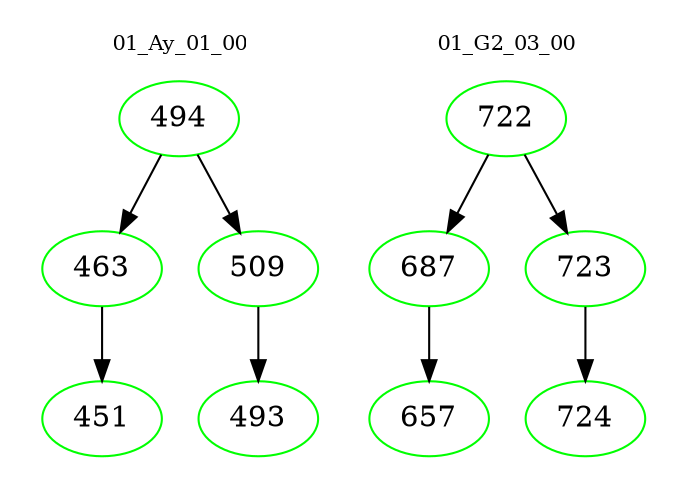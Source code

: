 digraph{
subgraph cluster_0 {
color = white
label = "01_Ay_01_00";
fontsize=10;
T0_494 [label="494", color="green"]
T0_494 -> T0_463 [color="black"]
T0_463 [label="463", color="green"]
T0_463 -> T0_451 [color="black"]
T0_451 [label="451", color="green"]
T0_494 -> T0_509 [color="black"]
T0_509 [label="509", color="green"]
T0_509 -> T0_493 [color="black"]
T0_493 [label="493", color="green"]
}
subgraph cluster_1 {
color = white
label = "01_G2_03_00";
fontsize=10;
T1_722 [label="722", color="green"]
T1_722 -> T1_687 [color="black"]
T1_687 [label="687", color="green"]
T1_687 -> T1_657 [color="black"]
T1_657 [label="657", color="green"]
T1_722 -> T1_723 [color="black"]
T1_723 [label="723", color="green"]
T1_723 -> T1_724 [color="black"]
T1_724 [label="724", color="green"]
}
}

